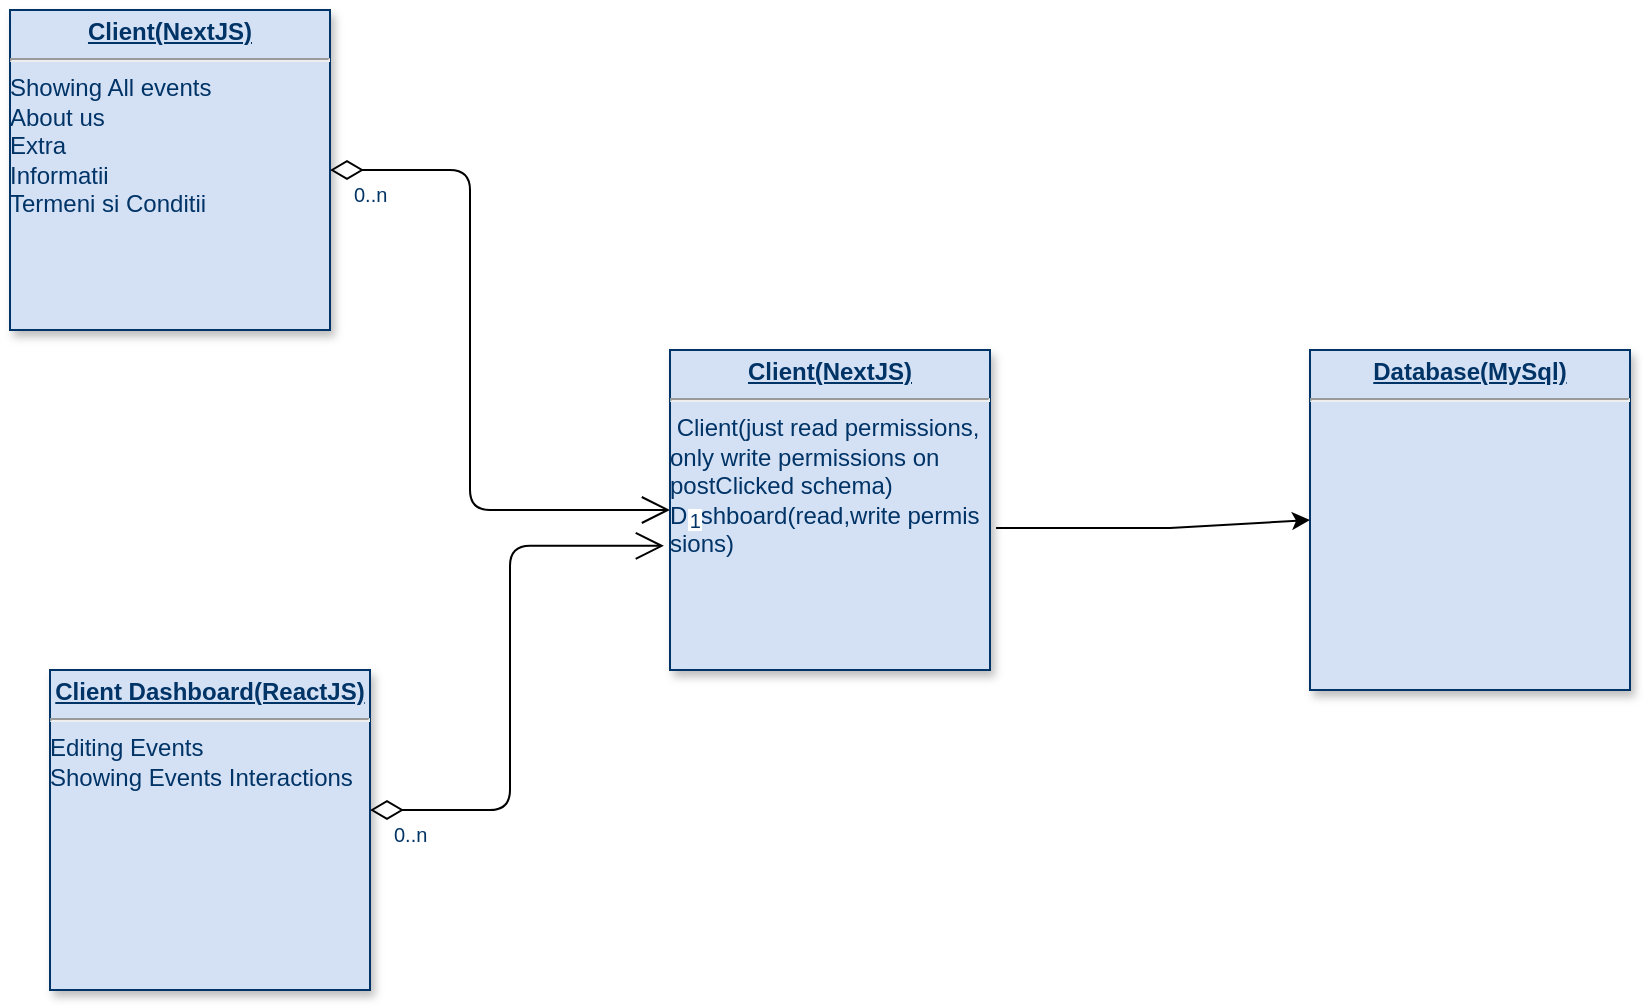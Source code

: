 <mxfile version="24.8.8">
  <diagram name="Page-1" id="efa7a0a1-bf9b-a30e-e6df-94a7791c09e9">
    <mxGraphModel dx="1419" dy="782" grid="1" gridSize="10" guides="1" tooltips="1" connect="1" arrows="1" fold="1" page="1" pageScale="1" pageWidth="826" pageHeight="1169" background="none" math="0" shadow="0">
      <root>
        <mxCell id="0" />
        <mxCell id="1" parent="0" />
        <mxCell id="25" value="&lt;p style=&quot;margin: 0px; margin-top: 4px; text-align: center; text-decoration: underline;&quot;&gt;&lt;strong&gt;Client(NextJS)&lt;/strong&gt;&lt;br&gt;&lt;/p&gt;&lt;hr&gt;Showing All events&lt;div&gt;About us&lt;/div&gt;&lt;div&gt;Extra&lt;/div&gt;&lt;div&gt;Informatii &lt;br&gt;&lt;/div&gt;&lt;div&gt;Termeni si Conditii&lt;br&gt;&lt;/div&gt;" style="verticalAlign=top;align=left;overflow=fill;fontSize=12;fontFamily=Helvetica;html=1;strokeColor=#003366;shadow=1;fillColor=#D4E1F5;fontColor=#003366" parent="1" vertex="1">
          <mxGeometry x="40.0" y="60.0" width="160" height="160" as="geometry" />
        </mxCell>
        <mxCell id="90" value="" style="endArrow=open;endSize=12;startArrow=diamondThin;startSize=14;startFill=0;edgeStyle=orthogonalEdgeStyle" parent="1" source="25" target="HYIPVO-2y55VF8db3sMz-118" edge="1">
          <mxGeometry x="620" y="340" as="geometry">
            <mxPoint x="620" y="340" as="sourcePoint" />
            <mxPoint x="780" y="340" as="targetPoint" />
            <Array as="points">
              <mxPoint x="270" y="140" />
            </Array>
          </mxGeometry>
        </mxCell>
        <mxCell id="91" value="0..n" style="resizable=0;align=left;verticalAlign=top;labelBackgroundColor=#ffffff;fontSize=10;strokeColor=#003366;shadow=1;fillColor=#D4E1F5;fontColor=#003366" parent="90" connectable="0" vertex="1">
          <mxGeometry x="-1" relative="1" as="geometry">
            <mxPoint x="10" as="offset" />
          </mxGeometry>
        </mxCell>
        <mxCell id="92" value="1" style="resizable=0;align=right;verticalAlign=top;labelBackgroundColor=#ffffff;fontSize=10;strokeColor=#003366;shadow=1;fillColor=#D4E1F5;fontColor=#003366" parent="90" connectable="0" vertex="1">
          <mxGeometry x="1" relative="1" as="geometry">
            <mxPoint x="20" y="-25.0" as="offset" />
          </mxGeometry>
        </mxCell>
        <mxCell id="HYIPVO-2y55VF8db3sMz-115" value="&lt;p style=&quot;margin: 0px; margin-top: 4px; text-align: center; text-decoration: underline;&quot;&gt;&lt;strong&gt;Database(MySql)&lt;/strong&gt;&lt;br&gt;&lt;/p&gt;&lt;hr&gt;" style="verticalAlign=top;align=left;overflow=fill;fontSize=12;fontFamily=Helvetica;html=1;strokeColor=#003366;shadow=1;fillColor=#D4E1F5;fontColor=#003366" vertex="1" parent="1">
          <mxGeometry x="690" y="230" width="160" height="170" as="geometry" />
        </mxCell>
        <mxCell id="HYIPVO-2y55VF8db3sMz-116" value="&lt;p style=&quot;margin: 0px; margin-top: 4px; text-align: center; text-decoration: underline;&quot;&gt;&lt;strong&gt;Client Dashboard(ReactJS)&lt;/strong&gt;&lt;br&gt;&lt;/p&gt;&lt;hr&gt;Editing Events&lt;br&gt;&lt;div&gt;Showing Events Interactions&lt;br&gt;&lt;/div&gt;" style="verticalAlign=top;align=left;overflow=fill;fontSize=12;fontFamily=Helvetica;html=1;strokeColor=#003366;shadow=1;fillColor=#D4E1F5;fontColor=#003366" vertex="1" parent="1">
          <mxGeometry x="60.0" y="390.0" width="160" height="160" as="geometry" />
        </mxCell>
        <mxCell id="HYIPVO-2y55VF8db3sMz-118" value="&lt;p style=&quot;margin: 0px; margin-top: 4px; text-align: center; text-decoration: underline;&quot;&gt;&lt;strong&gt;Client(NextJS)&lt;/strong&gt;&lt;br&gt;&lt;/p&gt;&lt;hr&gt;&lt;div&gt;&amp;nbsp;Client(just read permissions,&lt;/div&gt;&lt;div&gt;only write permissions on&amp;nbsp;&lt;/div&gt;&lt;div&gt;postClicked schema)&lt;/div&gt;&lt;div&gt;Dashboard(read,write permis&lt;/div&gt;&lt;div&gt;sions)&lt;br&gt;&lt;/div&gt;" style="verticalAlign=top;align=left;overflow=fill;fontSize=12;fontFamily=Helvetica;html=1;strokeColor=#003366;shadow=1;fillColor=#D4E1F5;fontColor=#003366" vertex="1" parent="1">
          <mxGeometry x="370.0" y="230.0" width="160" height="160" as="geometry" />
        </mxCell>
        <mxCell id="HYIPVO-2y55VF8db3sMz-119" value="" style="endArrow=classic;html=1;rounded=0;entryX=0;entryY=0.5;entryDx=0;entryDy=0;exitX=1.019;exitY=0.556;exitDx=0;exitDy=0;exitPerimeter=0;" edge="1" parent="1" source="HYIPVO-2y55VF8db3sMz-118" target="HYIPVO-2y55VF8db3sMz-115">
          <mxGeometry width="50" height="50" relative="1" as="geometry">
            <mxPoint x="530" y="355" as="sourcePoint" />
            <mxPoint x="580" y="305" as="targetPoint" />
            <Array as="points">
              <mxPoint x="620" y="319" />
            </Array>
          </mxGeometry>
        </mxCell>
        <mxCell id="HYIPVO-2y55VF8db3sMz-121" value="" style="endArrow=open;endSize=12;startArrow=diamondThin;startSize=14;startFill=0;edgeStyle=orthogonalEdgeStyle;entryX=-0.019;entryY=0.612;entryDx=0;entryDy=0;entryPerimeter=0;" edge="1" parent="1" target="HYIPVO-2y55VF8db3sMz-118">
          <mxGeometry x="620" y="340" as="geometry">
            <mxPoint x="220" y="460" as="sourcePoint" />
            <mxPoint x="390" y="630" as="targetPoint" />
            <Array as="points">
              <mxPoint x="290" y="460" />
              <mxPoint x="290" y="328" />
            </Array>
          </mxGeometry>
        </mxCell>
        <mxCell id="HYIPVO-2y55VF8db3sMz-122" value="0..n" style="resizable=0;align=left;verticalAlign=top;labelBackgroundColor=#ffffff;fontSize=10;strokeColor=#003366;shadow=1;fillColor=#D4E1F5;fontColor=#003366" connectable="0" vertex="1" parent="HYIPVO-2y55VF8db3sMz-121">
          <mxGeometry x="-1" relative="1" as="geometry">
            <mxPoint x="10" as="offset" />
          </mxGeometry>
        </mxCell>
        <mxCell id="HYIPVO-2y55VF8db3sMz-123" value="1" style="resizable=0;align=right;verticalAlign=top;labelBackgroundColor=#ffffff;fontSize=10;strokeColor=#003366;shadow=1;fillColor=#D4E1F5;fontColor=#003366" connectable="0" vertex="1" parent="HYIPVO-2y55VF8db3sMz-121">
          <mxGeometry x="1" relative="1" as="geometry">
            <mxPoint x="20" y="-25.0" as="offset" />
          </mxGeometry>
        </mxCell>
      </root>
    </mxGraphModel>
  </diagram>
</mxfile>
